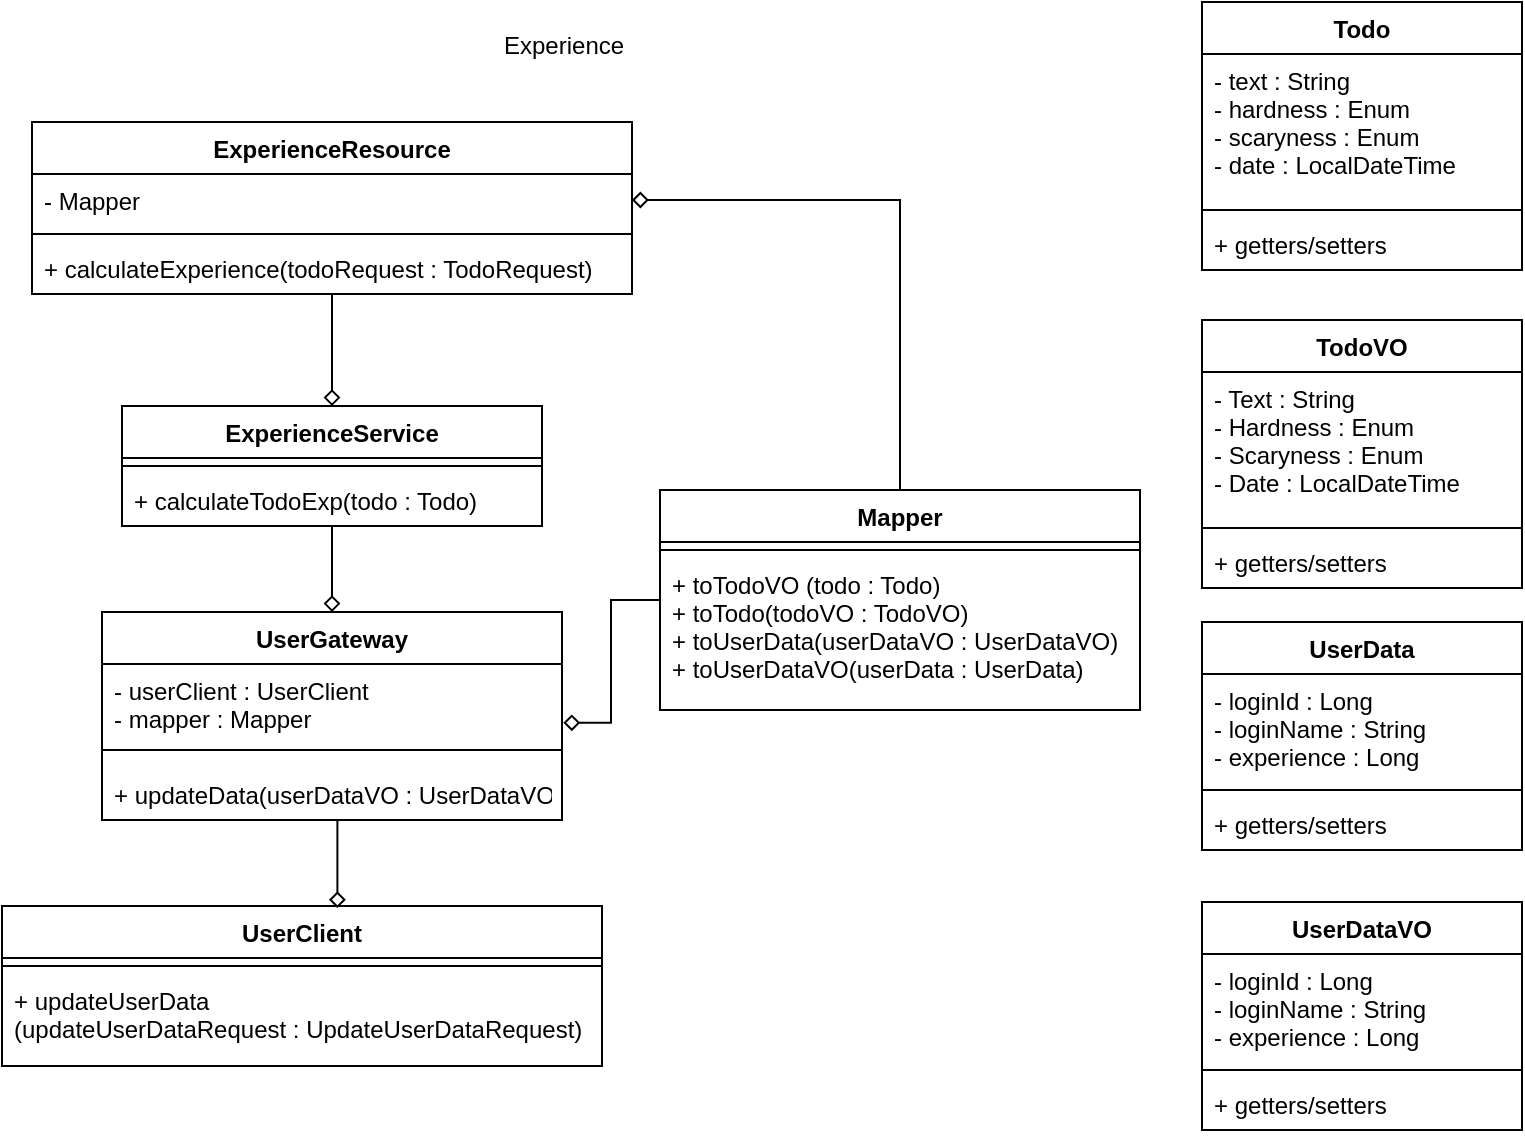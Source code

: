<mxfile version="12.2.0" type="github" pages="1">
  <diagram id="lGQ3vb2cUnJrmoqx4bYj" name="Page-1">
    <mxGraphModel dx="1463" dy="846" grid="1" gridSize="10" guides="1" tooltips="1" connect="1" arrows="1" fold="1" page="1" pageScale="1" pageWidth="850" pageHeight="1100" math="0" shadow="0">
      <root>
        <mxCell id="0"/>
        <mxCell id="1" parent="0"/>
        <mxCell id="sX4nHr7L17KbG5DbamT9-1" value="Experience" style="text;html=1;resizable=0;points=[];autosize=1;align=left;verticalAlign=top;spacingTop=-4;" parent="1" vertex="1">
          <mxGeometry x="329" y="22" width="80" height="20" as="geometry"/>
        </mxCell>
        <mxCell id="nhcicgpru5rfpdDJxAu8-11" value="" style="edgeStyle=orthogonalEdgeStyle;rounded=0;orthogonalLoop=1;jettySize=auto;html=1;endArrow=diamond;endFill=0;" edge="1" parent="1" source="sX4nHr7L17KbG5DbamT9-7" target="sX4nHr7L17KbG5DbamT9-18">
          <mxGeometry relative="1" as="geometry"/>
        </mxCell>
        <mxCell id="sX4nHr7L17KbG5DbamT9-7" value="ExperienceService" style="swimlane;fontStyle=1;align=center;verticalAlign=top;childLayout=stackLayout;horizontal=1;startSize=26;horizontalStack=0;resizeParent=1;resizeParentMax=0;resizeLast=0;collapsible=1;marginBottom=0;fillColor=none;" parent="1" vertex="1">
          <mxGeometry x="140" y="212" width="210" height="60" as="geometry"/>
        </mxCell>
        <mxCell id="sX4nHr7L17KbG5DbamT9-9" value="" style="line;strokeWidth=1;fillColor=none;align=left;verticalAlign=middle;spacingTop=-1;spacingLeft=3;spacingRight=3;rotatable=0;labelPosition=right;points=[];portConstraint=eastwest;" parent="sX4nHr7L17KbG5DbamT9-7" vertex="1">
          <mxGeometry y="26" width="210" height="8" as="geometry"/>
        </mxCell>
        <mxCell id="sX4nHr7L17KbG5DbamT9-10" value="+ calculateTodoExp(todo : Todo)" style="text;strokeColor=none;fillColor=none;align=left;verticalAlign=top;spacingLeft=4;spacingRight=4;overflow=hidden;rotatable=0;points=[[0,0.5],[1,0.5]];portConstraint=eastwest;" parent="sX4nHr7L17KbG5DbamT9-7" vertex="1">
          <mxGeometry y="34" width="210" height="26" as="geometry"/>
        </mxCell>
        <mxCell id="nhcicgpru5rfpdDJxAu8-10" style="edgeStyle=orthogonalEdgeStyle;rounded=0;orthogonalLoop=1;jettySize=auto;html=1;entryX=0.5;entryY=0;entryDx=0;entryDy=0;endArrow=diamond;endFill=0;" edge="1" parent="1" source="sX4nHr7L17KbG5DbamT9-11" target="sX4nHr7L17KbG5DbamT9-7">
          <mxGeometry relative="1" as="geometry"/>
        </mxCell>
        <mxCell id="sX4nHr7L17KbG5DbamT9-11" value="ExperienceResource" style="swimlane;fontStyle=1;align=center;verticalAlign=top;childLayout=stackLayout;horizontal=1;startSize=26;horizontalStack=0;resizeParent=1;resizeParentMax=0;resizeLast=0;collapsible=1;marginBottom=0;fillColor=none;" parent="1" vertex="1">
          <mxGeometry x="95" y="70" width="300" height="86" as="geometry"/>
        </mxCell>
        <mxCell id="nhcicgpru5rfpdDJxAu8-8" value="- Mapper" style="text;strokeColor=none;fillColor=none;align=left;verticalAlign=top;spacingLeft=4;spacingRight=4;overflow=hidden;rotatable=0;points=[[0,0.5],[1,0.5]];portConstraint=eastwest;" vertex="1" parent="sX4nHr7L17KbG5DbamT9-11">
          <mxGeometry y="26" width="300" height="26" as="geometry"/>
        </mxCell>
        <mxCell id="sX4nHr7L17KbG5DbamT9-13" value="" style="line;strokeWidth=1;fillColor=none;align=left;verticalAlign=middle;spacingTop=-1;spacingLeft=3;spacingRight=3;rotatable=0;labelPosition=right;points=[];portConstraint=eastwest;" parent="sX4nHr7L17KbG5DbamT9-11" vertex="1">
          <mxGeometry y="52" width="300" height="8" as="geometry"/>
        </mxCell>
        <mxCell id="sX4nHr7L17KbG5DbamT9-14" value="+ calculateExperience(todoRequest : TodoRequest)&#xa;" style="text;strokeColor=none;fillColor=none;align=left;verticalAlign=top;spacingLeft=4;spacingRight=4;overflow=hidden;rotatable=0;points=[[0,0.5],[1,0.5]];portConstraint=eastwest;" parent="sX4nHr7L17KbG5DbamT9-11" vertex="1">
          <mxGeometry y="60" width="300" height="26" as="geometry"/>
        </mxCell>
        <mxCell id="nhcicgpru5rfpdDJxAu8-14" style="edgeStyle=orthogonalEdgeStyle;rounded=0;orthogonalLoop=1;jettySize=auto;html=1;entryX=1;entryY=0.5;entryDx=0;entryDy=0;startArrow=none;startFill=0;endArrow=diamond;endFill=0;" edge="1" parent="1" source="sX4nHr7L17KbG5DbamT9-15" target="nhcicgpru5rfpdDJxAu8-8">
          <mxGeometry relative="1" as="geometry"/>
        </mxCell>
        <mxCell id="nhcicgpru5rfpdDJxAu8-15" style="edgeStyle=orthogonalEdgeStyle;rounded=0;orthogonalLoop=1;jettySize=auto;html=1;entryX=1.003;entryY=0.865;entryDx=0;entryDy=0;entryPerimeter=0;startArrow=none;startFill=0;endArrow=diamond;endFill=0;" edge="1" parent="1" source="sX4nHr7L17KbG5DbamT9-15" target="nhcicgpru5rfpdDJxAu8-6">
          <mxGeometry relative="1" as="geometry"/>
        </mxCell>
        <mxCell id="sX4nHr7L17KbG5DbamT9-15" value="Mapper" style="swimlane;fontStyle=1;align=center;verticalAlign=top;childLayout=stackLayout;horizontal=1;startSize=26;horizontalStack=0;resizeParent=1;resizeParentMax=0;resizeLast=0;collapsible=1;marginBottom=0;fillColor=none;" parent="1" vertex="1">
          <mxGeometry x="409" y="254" width="240" height="110" as="geometry"/>
        </mxCell>
        <mxCell id="sX4nHr7L17KbG5DbamT9-16" value="" style="line;strokeWidth=1;fillColor=none;align=left;verticalAlign=middle;spacingTop=-1;spacingLeft=3;spacingRight=3;rotatable=0;labelPosition=right;points=[];portConstraint=eastwest;" parent="sX4nHr7L17KbG5DbamT9-15" vertex="1">
          <mxGeometry y="26" width="240" height="8" as="geometry"/>
        </mxCell>
        <mxCell id="sX4nHr7L17KbG5DbamT9-17" value="+ toTodoVO (todo : Todo)&#xa;+ toTodo(todoVO : TodoVO)&#xa;+ toUserData(userDataVO : UserDataVO)&#xa;+ toUserDataVO(userData : UserData)" style="text;strokeColor=none;fillColor=none;align=left;verticalAlign=top;spacingLeft=4;spacingRight=4;overflow=hidden;rotatable=0;points=[[0,0.5],[1,0.5]];portConstraint=eastwest;" parent="sX4nHr7L17KbG5DbamT9-15" vertex="1">
          <mxGeometry y="34" width="240" height="76" as="geometry"/>
        </mxCell>
        <mxCell id="nhcicgpru5rfpdDJxAu8-13" value="" style="edgeStyle=orthogonalEdgeStyle;rounded=0;orthogonalLoop=1;jettySize=auto;html=1;entryX=0.559;entryY=0.013;entryDx=0;entryDy=0;entryPerimeter=0;endArrow=diamond;endFill=0;" edge="1" parent="1" source="sX4nHr7L17KbG5DbamT9-18" target="sX4nHr7L17KbG5DbamT9-21">
          <mxGeometry relative="1" as="geometry">
            <Array as="points">
              <mxPoint x="248" y="441"/>
            </Array>
          </mxGeometry>
        </mxCell>
        <mxCell id="sX4nHr7L17KbG5DbamT9-18" value="UserGateway" style="swimlane;fontStyle=1;align=center;verticalAlign=top;childLayout=stackLayout;horizontal=1;startSize=26;horizontalStack=0;resizeParent=1;resizeParentMax=0;resizeLast=0;collapsible=1;marginBottom=0;fillColor=none;" parent="1" vertex="1">
          <mxGeometry x="130" y="315" width="230" height="104" as="geometry"/>
        </mxCell>
        <mxCell id="nhcicgpru5rfpdDJxAu8-6" value="- userClient : UserClient&#xa;- mapper : Mapper" style="text;strokeColor=none;fillColor=none;align=left;verticalAlign=top;spacingLeft=4;spacingRight=4;overflow=hidden;rotatable=0;points=[[0,0.5],[1,0.5]];portConstraint=eastwest;" vertex="1" parent="sX4nHr7L17KbG5DbamT9-18">
          <mxGeometry y="26" width="230" height="34" as="geometry"/>
        </mxCell>
        <mxCell id="sX4nHr7L17KbG5DbamT9-19" value="" style="line;strokeWidth=1;fillColor=none;align=left;verticalAlign=middle;spacingTop=-1;spacingLeft=3;spacingRight=3;rotatable=0;labelPosition=right;points=[];portConstraint=eastwest;" parent="sX4nHr7L17KbG5DbamT9-18" vertex="1">
          <mxGeometry y="60" width="230" height="18" as="geometry"/>
        </mxCell>
        <mxCell id="sX4nHr7L17KbG5DbamT9-20" value="+ updateData(userDataVO : UserDataVO)" style="text;strokeColor=none;fillColor=none;align=left;verticalAlign=top;spacingLeft=4;spacingRight=4;overflow=hidden;rotatable=0;points=[[0,0.5],[1,0.5]];portConstraint=eastwest;" parent="sX4nHr7L17KbG5DbamT9-18" vertex="1">
          <mxGeometry y="78" width="230" height="26" as="geometry"/>
        </mxCell>
        <mxCell id="sX4nHr7L17KbG5DbamT9-21" value="UserClient" style="swimlane;fontStyle=1;align=center;verticalAlign=top;childLayout=stackLayout;horizontal=1;startSize=26;horizontalStack=0;resizeParent=1;resizeParentMax=0;resizeLast=0;collapsible=1;marginBottom=0;fillColor=none;" parent="1" vertex="1">
          <mxGeometry x="80" y="462" width="300" height="80" as="geometry"/>
        </mxCell>
        <mxCell id="sX4nHr7L17KbG5DbamT9-22" value="" style="line;strokeWidth=1;fillColor=none;align=left;verticalAlign=middle;spacingTop=-1;spacingLeft=3;spacingRight=3;rotatable=0;labelPosition=right;points=[];portConstraint=eastwest;" parent="sX4nHr7L17KbG5DbamT9-21" vertex="1">
          <mxGeometry y="26" width="300" height="8" as="geometry"/>
        </mxCell>
        <mxCell id="sX4nHr7L17KbG5DbamT9-23" value="+ updateUserData&#xa;(updateUserDataRequest : UpdateUserDataRequest)" style="text;strokeColor=none;fillColor=none;align=left;verticalAlign=top;spacingLeft=4;spacingRight=4;overflow=hidden;rotatable=0;points=[[0,0.5],[1,0.5]];portConstraint=eastwest;" parent="sX4nHr7L17KbG5DbamT9-21" vertex="1">
          <mxGeometry y="34" width="300" height="46" as="geometry"/>
        </mxCell>
        <mxCell id="sX4nHr7L17KbG5DbamT9-28" value="Todo" style="swimlane;fontStyle=1;align=center;verticalAlign=top;childLayout=stackLayout;horizontal=1;startSize=26;horizontalStack=0;resizeParent=1;resizeParentMax=0;resizeLast=0;collapsible=1;marginBottom=0;fillColor=none;" parent="1" vertex="1">
          <mxGeometry x="680" y="10" width="160" height="134" as="geometry"/>
        </mxCell>
        <mxCell id="sX4nHr7L17KbG5DbamT9-29" value="- text : String&#xa;- hardness : Enum&#xa;- scaryness : Enum&#xa;- date : LocalDateTime" style="text;strokeColor=none;fillColor=none;align=left;verticalAlign=top;spacingLeft=4;spacingRight=4;overflow=hidden;rotatable=0;points=[[0,0.5],[1,0.5]];portConstraint=eastwest;" parent="sX4nHr7L17KbG5DbamT9-28" vertex="1">
          <mxGeometry y="26" width="160" height="74" as="geometry"/>
        </mxCell>
        <mxCell id="sX4nHr7L17KbG5DbamT9-30" value="" style="line;strokeWidth=1;fillColor=none;align=left;verticalAlign=middle;spacingTop=-1;spacingLeft=3;spacingRight=3;rotatable=0;labelPosition=right;points=[];portConstraint=eastwest;" parent="sX4nHr7L17KbG5DbamT9-28" vertex="1">
          <mxGeometry y="100" width="160" height="8" as="geometry"/>
        </mxCell>
        <mxCell id="sX4nHr7L17KbG5DbamT9-31" value="+ getters/setters" style="text;strokeColor=none;fillColor=none;align=left;verticalAlign=top;spacingLeft=4;spacingRight=4;overflow=hidden;rotatable=0;points=[[0,0.5],[1,0.5]];portConstraint=eastwest;" parent="sX4nHr7L17KbG5DbamT9-28" vertex="1">
          <mxGeometry y="108" width="160" height="26" as="geometry"/>
        </mxCell>
        <mxCell id="sX4nHr7L17KbG5DbamT9-32" value="TodoVO" style="swimlane;fontStyle=1;align=center;verticalAlign=top;childLayout=stackLayout;horizontal=1;startSize=26;horizontalStack=0;resizeParent=1;resizeParentMax=0;resizeLast=0;collapsible=1;marginBottom=0;fillColor=none;" parent="1" vertex="1">
          <mxGeometry x="680" y="169" width="160" height="134" as="geometry"/>
        </mxCell>
        <mxCell id="sX4nHr7L17KbG5DbamT9-33" value="- Text : String&#xa;- Hardness : Enum&#xa;- Scaryness : Enum&#xa;- Date : LocalDateTime" style="text;strokeColor=none;fillColor=none;align=left;verticalAlign=top;spacingLeft=4;spacingRight=4;overflow=hidden;rotatable=0;points=[[0,0.5],[1,0.5]];portConstraint=eastwest;" parent="sX4nHr7L17KbG5DbamT9-32" vertex="1">
          <mxGeometry y="26" width="160" height="74" as="geometry"/>
        </mxCell>
        <mxCell id="sX4nHr7L17KbG5DbamT9-34" value="" style="line;strokeWidth=1;fillColor=none;align=left;verticalAlign=middle;spacingTop=-1;spacingLeft=3;spacingRight=3;rotatable=0;labelPosition=right;points=[];portConstraint=eastwest;" parent="sX4nHr7L17KbG5DbamT9-32" vertex="1">
          <mxGeometry y="100" width="160" height="8" as="geometry"/>
        </mxCell>
        <mxCell id="sX4nHr7L17KbG5DbamT9-35" value="+ getters/setters" style="text;strokeColor=none;fillColor=none;align=left;verticalAlign=top;spacingLeft=4;spacingRight=4;overflow=hidden;rotatable=0;points=[[0,0.5],[1,0.5]];portConstraint=eastwest;" parent="sX4nHr7L17KbG5DbamT9-32" vertex="1">
          <mxGeometry y="108" width="160" height="26" as="geometry"/>
        </mxCell>
        <mxCell id="sX4nHr7L17KbG5DbamT9-36" value="UserData" style="swimlane;fontStyle=1;align=center;verticalAlign=top;childLayout=stackLayout;horizontal=1;startSize=26;horizontalStack=0;resizeParent=1;resizeParentMax=0;resizeLast=0;collapsible=1;marginBottom=0;fillColor=none;" parent="1" vertex="1">
          <mxGeometry x="680" y="320" width="160" height="114" as="geometry"/>
        </mxCell>
        <mxCell id="sX4nHr7L17KbG5DbamT9-37" value="- loginId : Long&#xa;- loginName : String&#xa;- experience : Long" style="text;strokeColor=none;fillColor=none;align=left;verticalAlign=top;spacingLeft=4;spacingRight=4;overflow=hidden;rotatable=0;points=[[0,0.5],[1,0.5]];portConstraint=eastwest;" parent="sX4nHr7L17KbG5DbamT9-36" vertex="1">
          <mxGeometry y="26" width="160" height="54" as="geometry"/>
        </mxCell>
        <mxCell id="sX4nHr7L17KbG5DbamT9-38" value="" style="line;strokeWidth=1;fillColor=none;align=left;verticalAlign=middle;spacingTop=-1;spacingLeft=3;spacingRight=3;rotatable=0;labelPosition=right;points=[];portConstraint=eastwest;" parent="sX4nHr7L17KbG5DbamT9-36" vertex="1">
          <mxGeometry y="80" width="160" height="8" as="geometry"/>
        </mxCell>
        <mxCell id="sX4nHr7L17KbG5DbamT9-39" value="+ getters/setters" style="text;strokeColor=none;fillColor=none;align=left;verticalAlign=top;spacingLeft=4;spacingRight=4;overflow=hidden;rotatable=0;points=[[0,0.5],[1,0.5]];portConstraint=eastwest;" parent="sX4nHr7L17KbG5DbamT9-36" vertex="1">
          <mxGeometry y="88" width="160" height="26" as="geometry"/>
        </mxCell>
        <mxCell id="nhcicgpru5rfpdDJxAu8-1" value="UserDataVO" style="swimlane;fontStyle=1;align=center;verticalAlign=top;childLayout=stackLayout;horizontal=1;startSize=26;horizontalStack=0;resizeParent=1;resizeParentMax=0;resizeLast=0;collapsible=1;marginBottom=0;fillColor=none;" vertex="1" parent="1">
          <mxGeometry x="680" y="460" width="160" height="114" as="geometry"/>
        </mxCell>
        <mxCell id="nhcicgpru5rfpdDJxAu8-7" value="- loginId : Long&#xa;- loginName : String&#xa;- experience : Long" style="text;strokeColor=none;fillColor=none;align=left;verticalAlign=top;spacingLeft=4;spacingRight=4;overflow=hidden;rotatable=0;points=[[0,0.5],[1,0.5]];portConstraint=eastwest;" vertex="1" parent="nhcicgpru5rfpdDJxAu8-1">
          <mxGeometry y="26" width="160" height="54" as="geometry"/>
        </mxCell>
        <mxCell id="nhcicgpru5rfpdDJxAu8-3" value="" style="line;strokeWidth=1;fillColor=none;align=left;verticalAlign=middle;spacingTop=-1;spacingLeft=3;spacingRight=3;rotatable=0;labelPosition=right;points=[];portConstraint=eastwest;" vertex="1" parent="nhcicgpru5rfpdDJxAu8-1">
          <mxGeometry y="80" width="160" height="8" as="geometry"/>
        </mxCell>
        <mxCell id="nhcicgpru5rfpdDJxAu8-4" value="+ getters/setters" style="text;strokeColor=none;fillColor=none;align=left;verticalAlign=top;spacingLeft=4;spacingRight=4;overflow=hidden;rotatable=0;points=[[0,0.5],[1,0.5]];portConstraint=eastwest;" vertex="1" parent="nhcicgpru5rfpdDJxAu8-1">
          <mxGeometry y="88" width="160" height="26" as="geometry"/>
        </mxCell>
      </root>
    </mxGraphModel>
  </diagram>
</mxfile>
